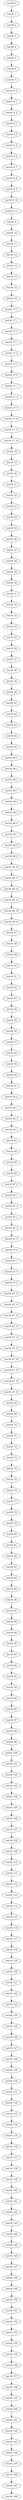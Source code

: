 digraph G {
test30_0->test30_1;
test30_1->test30_2;
test30_2->test30_3;
test30_3->test30_4;
test30_4->test30_5;
test30_5->test30_6;
test30_6->test30_7;
test30_7->test30_8_0;
test30_8_0->test30_8_1;
test30_8_1->test30_8_2;
test30_8_2->test30_8_3;
test30_8_3->test30_8_4;
test30_8_4->test30_8_5;
test30_8_5->test30_8_6;
test30_8_6->test30_8_7;
test30_8_7->test30_8_8;
test30_8_8->test30_8_9;
test30_8_9->test30_8_10;
test30_8_10->test30_8_11;
test30_8_11->test30_9;
test30_9->test30_10;
test30_10->test30_11;
test30_11->test30_12;
test30_12->test30_13;
test30_13->test30_14;
test30_14->test30_15;
test30_15->test30_16;
test30_16->test30_17_0;
test30_17_0->test30_17_1;
test30_17_1->test30_17_2;
test30_17_2->test30_17_3;
test30_17_3->test30_17_4;
test30_17_4->test30_17_5;
test30_17_5->test30_17_6;
test30_17_6->test30_17_7;
test30_17_7->test30_17_8;
test30_17_8->test30_17_9;
test30_17_9->test30_17_10;
test30_17_10->test30_17_11;
test30_17_11->test30_17_12;
test30_17_12->test30_18;
test30_18->test30_19;
test30_19->test30_20;
test30_20->test30_21;
test30_21->test30_22;
test30_22->test30_23;
test30_23->test30_24;
test30_24->test30_25;
test30_25->test30_26;
test30_26->test30_27;
test30_27->test30_28;
test30_28->test30_29;
test30_29->test30_30;
test30_30->test30_31;
test30_31->test30_32;
test30_32->test30_33;
test30_33->test30_34;
test30_34->test30_35;
test30_35->test30_36;
test30_36->test30_37;
test30_37->test30_38;
test30_38->test30_39;
test30_39->test30_40;
test30_40->test30_41;
test30_41->test30_42;
test30_42->test30_43;
test30_43->test30_44;
test30_44->test30_45;
test30_45->test30_46_0;
test30_46_0->test30_46_1;
test30_46_1->test30_46_2;
test30_46_2->test30_46_3;
test30_46_3->test30_46_4;
test30_46_4->test30_46_5;
test30_46_5->test30_46_6;
test30_46_6->test30_46_7;
test30_46_7->test30_46_8;
test30_46_8->test30_46_9;
test30_46_9->test30_46_10;
test30_46_10->test30_46_11;
test30_46_11->test30_46_12;
test30_46_12->test30_46_13;
test30_46_13->test30_46_14;
test30_46_14->test30_46_15;
test30_46_15->test30_47;
test30_47->test30_48;
test30_48->test30_49;
test30_49->test30_50;
test30_50->test30_51;
test30_51->test30_52;
test30_52->test30_53;
test30_53->test30_54;
test30_54->test30_55;
test30_55->test30_56;
test30_56->test30_57;
test30_57->test30_58;
test30_58->test30_59;
test30_59->test30_60;
test30_60->test30_61;
test30_61->test30_62_0;
test30_62_0->test30_62_1;
test30_62_1->test30_62_2;
test30_62_2->test30_62_3;
test30_62_3->test30_63;
test30_63->test30_64;
test30_64->test30_65;
test30_65->test30_66;
test30_66->test30_67_0;
test30_67_0->test30_67_1;
test30_67_1->test30_67_2;
test30_67_2->test30_67_3;
test30_67_3->test30_67_4;
test30_67_4->test30_67_5;
test30_67_5->test30_67_6;
test30_67_6->test30_67_7;
test30_67_7->test30_67_8;
test30_67_8->test30_67_9;
test30_67_9->test30_67_10;
test30_67_10->test30_67_11;
test30_67_11->test30_67_12;
test30_67_12->test30_67_13;
test30_67_13->test30_67_14;
test30_67_14->test30_67_15;
test30_67_15->test30_67_16;
test30_67_16->test30_67_17;
test30_67_17->test30_67_18;
test30_67_18->test30_67_19;
test30_67_19->test30_68;
test30_68->test30_69;
test30_69->test30_70;
test30_70->test30_71;
test30_71->test30_72;
test30_72->test30_73;
test30_73->test30_74;
test30_74->test30_75;
test30_75->test30_76;
test30_76->test30_77;
test30_77->test30_78;
test30_78->test30_79;
test30_79->test30_80;
test30_80->test30_81;
test30_81->test30_82;
test30_82->test30_83;
test30_83->test30_84;
test30_84->test30_85;
test30_85->test30_86;
test30_86->test30_87;
test30_87->test30_88;
test30_88->test30_89;
test30_89->test30_90;
test30_90->test30_91;
test30_91->test30_92;
test30_92->test30_93;
test30_93->test30_94;
test30_94->test30_95;
test30_95->test30_96;
test30_96->test30_97;
test30_97->test30_98;
test30_98->test30_99;
test30_99->test30_100;
test30_100->test30_101;
test30_101->test30_102;
test30_102->test30_103;
test30_103->test30_104;
test30_104->test30_105;
test30_105->test30_106;
test30_106->test30_107;
test30_107->test30_108;
test30_108->test30_109;
test30_109->test30_110;
test30_110->test30_111;
test30_111->test30_112;
test30_112->test30_113;
test30_113->test30_114;
test30_114->test30_115;
test30_115->test30_116;
test30_116->test30_117;
test30_117->test30_118;
test30_118->test30_119;
test30_119->test30_120;
test30_120->test30_121;
test30_121->test30_122;
test30_122->test30_123;
test30_123->test30_124;
test30_124->test30_125;
test30_125->test30_126;
test30_126->test30_127;
test30_127->test30_128;
test30_128->test30_129;
test30_129->test30_130;
test30_130->test30_131;
test30_131->test30_132;
test30_132->test30_133;
test30_133->test30_134;
test30_134->test30_135;
test30_135->test30_136;
test30_136->test30_137;
test30_137->test30_138;
test30_138->test30_139;
test30_139->test30_140;
test30_140->test30_141;
test30_141->test30_142;
test30_142->test30_143;
test30_143->test30_144;
test30_144->test30_145;
test30_145->test30_146;
test30_146->test30_147;
test30_147->test30_148;
test30_148->test30_149;
test30_149->test30_150;
test30_150->test30_151;
test30_151->test30_152;
test30_152->test30_153;
test30_153->test30_154;
test30_154->test30_155;
test30_155->test30_156;
test30_156->test30_157;
test30_157->test30_158;
test30_158->test30_159;
test30_159->test30_160;
test30_160->test30_161;
test30_161->test30_162;
test30_162->test30_163;
test30_163->test30_164;
test30_164->test30_165;
test30_165->test30_166;
test30_166->test30_167;
test30_167->test30_168;

}
